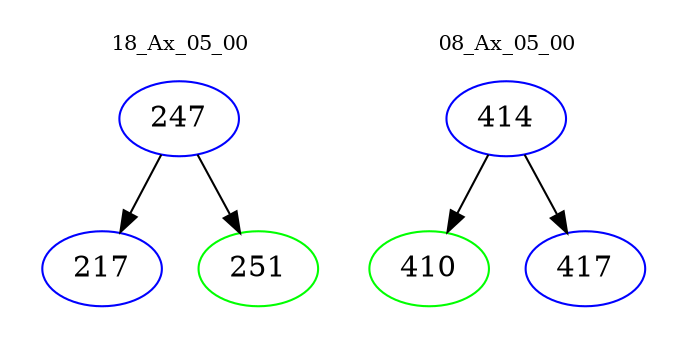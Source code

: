 digraph{
subgraph cluster_0 {
color = white
label = "18_Ax_05_00";
fontsize=10;
T0_247 [label="247", color="blue"]
T0_247 -> T0_217 [color="black"]
T0_217 [label="217", color="blue"]
T0_247 -> T0_251 [color="black"]
T0_251 [label="251", color="green"]
}
subgraph cluster_1 {
color = white
label = "08_Ax_05_00";
fontsize=10;
T1_414 [label="414", color="blue"]
T1_414 -> T1_410 [color="black"]
T1_410 [label="410", color="green"]
T1_414 -> T1_417 [color="black"]
T1_417 [label="417", color="blue"]
}
}
